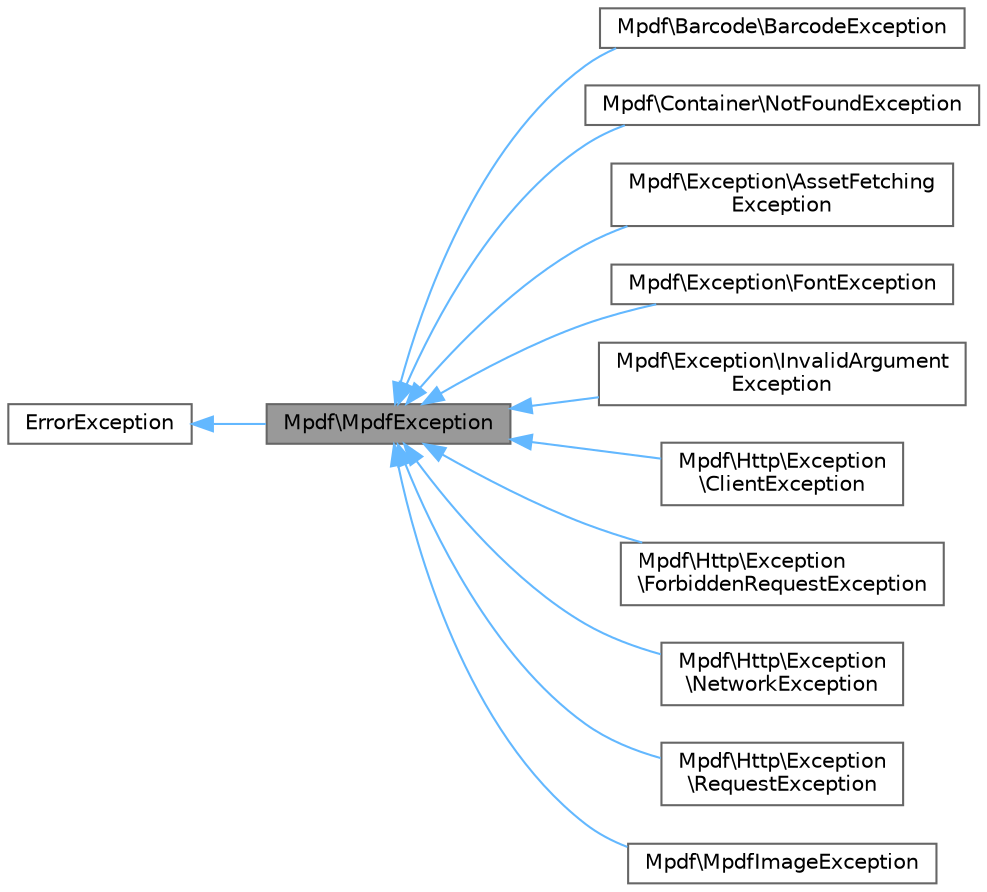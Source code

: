 digraph "Mpdf\MpdfException"
{
 // LATEX_PDF_SIZE
  bgcolor="transparent";
  edge [fontname=Helvetica,fontsize=10,labelfontname=Helvetica,labelfontsize=10];
  node [fontname=Helvetica,fontsize=10,shape=box,height=0.2,width=0.4];
  rankdir="LR";
  Node1 [id="Node000001",label="Mpdf\\MpdfException",height=0.2,width=0.4,color="gray40", fillcolor="grey60", style="filled", fontcolor="black",tooltip=" "];
  Node2 -> Node1 [id="edge1_Node000001_Node000002",dir="back",color="steelblue1",style="solid",tooltip=" "];
  Node2 [id="Node000002",label="ErrorException",height=0.2,width=0.4,color="gray40", fillcolor="white", style="filled",tooltip=" "];
  Node1 -> Node3 [id="edge2_Node000001_Node000003",dir="back",color="steelblue1",style="solid",tooltip=" "];
  Node3 [id="Node000003",label="Mpdf\\Barcode\\BarcodeException",height=0.2,width=0.4,color="gray40", fillcolor="white", style="filled",URL="$classMpdf_1_1Barcode_1_1BarcodeException.html",tooltip=" "];
  Node1 -> Node4 [id="edge3_Node000001_Node000004",dir="back",color="steelblue1",style="solid",tooltip=" "];
  Node4 [id="Node000004",label="Mpdf\\Container\\NotFoundException",height=0.2,width=0.4,color="gray40", fillcolor="white", style="filled",URL="$classMpdf_1_1Container_1_1NotFoundException.html",tooltip=" "];
  Node1 -> Node5 [id="edge4_Node000001_Node000005",dir="back",color="steelblue1",style="solid",tooltip=" "];
  Node5 [id="Node000005",label="Mpdf\\Exception\\AssetFetching\lException",height=0.2,width=0.4,color="gray40", fillcolor="white", style="filled",URL="$classMpdf_1_1Exception_1_1AssetFetchingException.html",tooltip=" "];
  Node1 -> Node6 [id="edge5_Node000001_Node000006",dir="back",color="steelblue1",style="solid",tooltip=" "];
  Node6 [id="Node000006",label="Mpdf\\Exception\\FontException",height=0.2,width=0.4,color="gray40", fillcolor="white", style="filled",URL="$classMpdf_1_1Exception_1_1FontException.html",tooltip=" "];
  Node1 -> Node7 [id="edge6_Node000001_Node000007",dir="back",color="steelblue1",style="solid",tooltip=" "];
  Node7 [id="Node000007",label="Mpdf\\Exception\\InvalidArgument\lException",height=0.2,width=0.4,color="gray40", fillcolor="white", style="filled",URL="$classMpdf_1_1Exception_1_1InvalidArgumentException.html",tooltip=" "];
  Node1 -> Node8 [id="edge7_Node000001_Node000008",dir="back",color="steelblue1",style="solid",tooltip=" "];
  Node8 [id="Node000008",label="Mpdf\\Http\\Exception\l\\ClientException",height=0.2,width=0.4,color="gray40", fillcolor="white", style="filled",URL="$classMpdf_1_1Http_1_1Exception_1_1ClientException.html",tooltip=" "];
  Node1 -> Node9 [id="edge8_Node000001_Node000009",dir="back",color="steelblue1",style="solid",tooltip=" "];
  Node9 [id="Node000009",label="Mpdf\\Http\\Exception\l\\ForbiddenRequestException",height=0.2,width=0.4,color="gray40", fillcolor="white", style="filled",URL="$classMpdf_1_1Http_1_1Exception_1_1ForbiddenRequestException.html",tooltip=" "];
  Node1 -> Node10 [id="edge9_Node000001_Node000010",dir="back",color="steelblue1",style="solid",tooltip=" "];
  Node10 [id="Node000010",label="Mpdf\\Http\\Exception\l\\NetworkException",height=0.2,width=0.4,color="gray40", fillcolor="white", style="filled",URL="$classMpdf_1_1Http_1_1Exception_1_1NetworkException.html",tooltip=" "];
  Node1 -> Node11 [id="edge10_Node000001_Node000011",dir="back",color="steelblue1",style="solid",tooltip=" "];
  Node11 [id="Node000011",label="Mpdf\\Http\\Exception\l\\RequestException",height=0.2,width=0.4,color="gray40", fillcolor="white", style="filled",URL="$classMpdf_1_1Http_1_1Exception_1_1RequestException.html",tooltip=" "];
  Node1 -> Node12 [id="edge11_Node000001_Node000012",dir="back",color="steelblue1",style="solid",tooltip=" "];
  Node12 [id="Node000012",label="Mpdf\\MpdfImageException",height=0.2,width=0.4,color="gray40", fillcolor="white", style="filled",URL="$classMpdf_1_1MpdfImageException.html",tooltip=" "];
}
